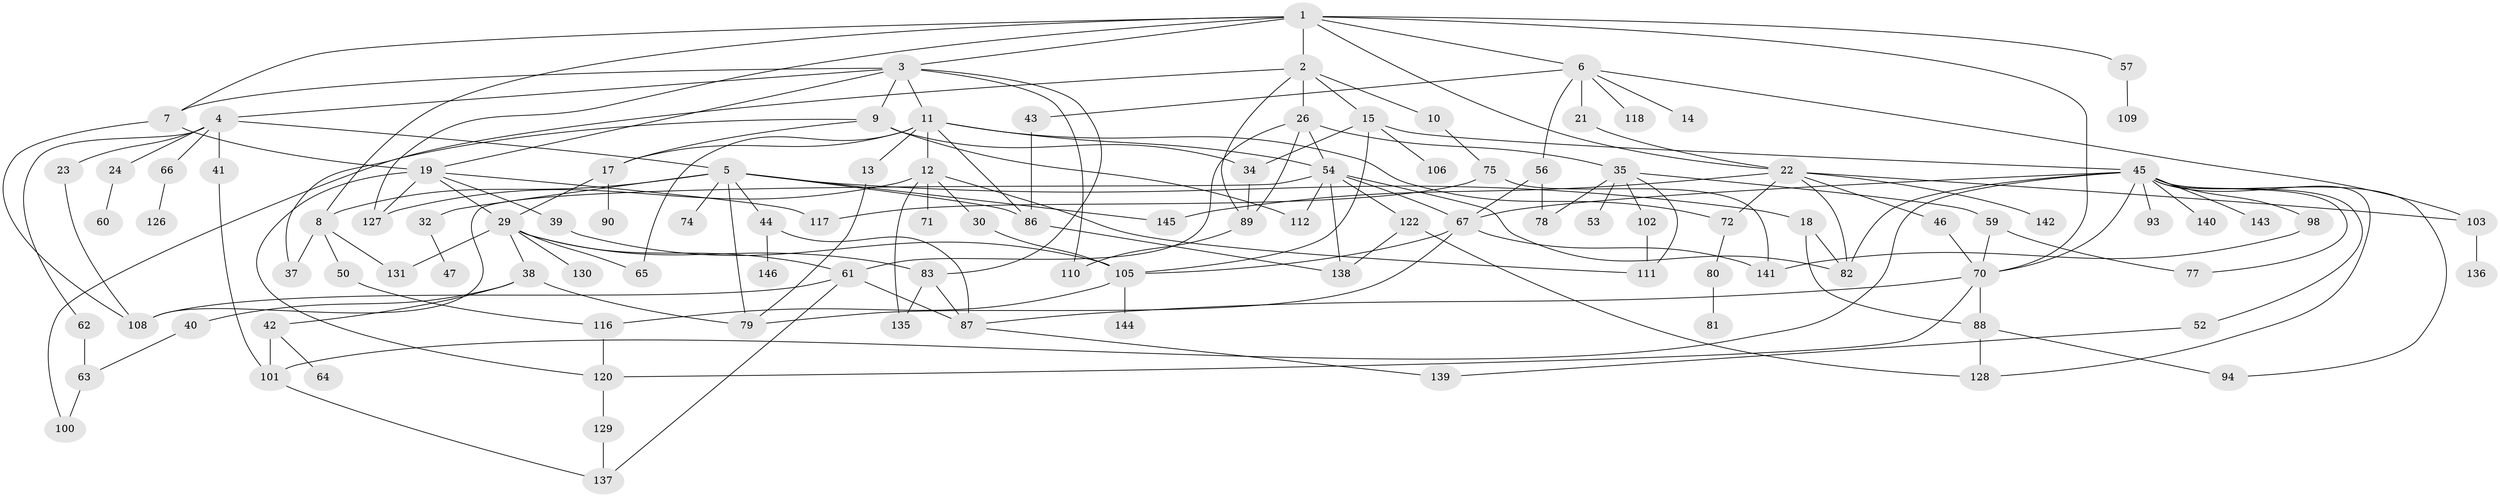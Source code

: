 // Generated by graph-tools (version 1.1) at 2025/51/02/27/25 19:51:37]
// undirected, 108 vertices, 175 edges
graph export_dot {
graph [start="1"]
  node [color=gray90,style=filled];
  1 [super="+132"];
  2 [super="+73"];
  3;
  4 [super="+16"];
  5 [super="+33"];
  6 [super="+51"];
  7;
  8 [super="+31"];
  9 [super="+99"];
  10 [super="+115"];
  11 [super="+28"];
  12 [super="+84"];
  13;
  14 [super="+104"];
  15 [super="+27"];
  17 [super="+133"];
  18 [super="+55"];
  19 [super="+20"];
  21;
  22 [super="+25"];
  23;
  24;
  26 [super="+36"];
  29 [super="+76"];
  30;
  32 [super="+96"];
  34 [super="+124"];
  35 [super="+69"];
  37;
  38;
  39;
  40;
  41;
  42 [super="+58"];
  43;
  44 [super="+48"];
  45 [super="+49"];
  46 [super="+68"];
  47;
  50;
  52;
  53;
  54 [super="+97"];
  56;
  57 [super="+85"];
  59 [super="+92"];
  60;
  61 [super="+125"];
  62;
  63;
  64;
  65;
  66;
  67 [super="+107"];
  70 [super="+113"];
  71;
  72;
  74;
  75;
  77;
  78;
  79;
  80;
  81;
  82 [super="+119"];
  83 [super="+95"];
  86;
  87 [super="+123"];
  88;
  89 [super="+91"];
  90;
  93;
  94;
  98;
  100;
  101 [super="+121"];
  102;
  103 [super="+147"];
  105 [super="+114"];
  106;
  108;
  109;
  110;
  111 [super="+149"];
  112;
  116;
  117;
  118;
  120 [super="+134"];
  122;
  126;
  127;
  128;
  129;
  130;
  131;
  135;
  136;
  137;
  138 [super="+148"];
  139;
  140;
  141;
  142;
  143;
  144;
  145;
  146;
  1 -- 2;
  1 -- 3;
  1 -- 6;
  1 -- 57;
  1 -- 127;
  1 -- 7;
  1 -- 8;
  1 -- 22;
  1 -- 70;
  2 -- 10;
  2 -- 15;
  2 -- 26;
  2 -- 89;
  2 -- 37;
  3 -- 4;
  3 -- 7;
  3 -- 9;
  3 -- 11;
  3 -- 110;
  3 -- 83;
  3 -- 19;
  4 -- 5;
  4 -- 23;
  4 -- 24;
  4 -- 62;
  4 -- 41 [weight=2];
  4 -- 66;
  5 -- 8;
  5 -- 18;
  5 -- 32;
  5 -- 74;
  5 -- 86;
  5 -- 145;
  5 -- 44;
  5 -- 79;
  6 -- 14;
  6 -- 21;
  6 -- 43;
  6 -- 103;
  6 -- 56;
  6 -- 118;
  7 -- 19;
  7 -- 108;
  8 -- 50;
  8 -- 131;
  8 -- 37;
  9 -- 34;
  9 -- 100;
  9 -- 112;
  9 -- 17;
  10 -- 75;
  11 -- 12;
  11 -- 13;
  11 -- 17;
  11 -- 65;
  11 -- 54;
  11 -- 72;
  11 -- 86;
  12 -- 30;
  12 -- 71;
  12 -- 135;
  12 -- 127;
  12 -- 111;
  13 -- 79;
  15 -- 45;
  15 -- 105;
  15 -- 106;
  15 -- 34;
  17 -- 90;
  17 -- 29;
  18 -- 88;
  18 -- 82;
  19 -- 29;
  19 -- 117;
  19 -- 127;
  19 -- 120;
  19 -- 39;
  21 -- 22;
  22 -- 46;
  22 -- 142;
  22 -- 145;
  22 -- 72;
  22 -- 82;
  22 -- 103;
  23 -- 108;
  24 -- 60;
  26 -- 35;
  26 -- 61;
  26 -- 54;
  26 -- 89;
  29 -- 38;
  29 -- 131;
  29 -- 65;
  29 -- 130;
  29 -- 83;
  29 -- 61;
  30 -- 105;
  32 -- 47;
  34 -- 89;
  35 -- 53;
  35 -- 59;
  35 -- 111;
  35 -- 78;
  35 -- 102;
  38 -- 40;
  38 -- 42;
  38 -- 79;
  39 -- 105;
  40 -- 63;
  41 -- 101;
  42 -- 64;
  42 -- 101;
  43 -- 86;
  44 -- 87;
  44 -- 146;
  45 -- 93;
  45 -- 98;
  45 -- 101;
  45 -- 140;
  45 -- 143;
  45 -- 70;
  45 -- 128;
  45 -- 82;
  45 -- 67;
  45 -- 77;
  45 -- 52;
  45 -- 94;
  46 -- 70;
  50 -- 116;
  52 -- 139;
  54 -- 67;
  54 -- 122;
  54 -- 108;
  54 -- 112;
  54 -- 82;
  54 -- 138;
  56 -- 67;
  56 -- 78;
  57 -- 109;
  59 -- 70;
  59 -- 77;
  61 -- 108;
  61 -- 137;
  61 -- 87;
  62 -- 63;
  63 -- 100;
  66 -- 126;
  67 -- 79;
  67 -- 105;
  67 -- 141;
  70 -- 88;
  70 -- 87;
  70 -- 120;
  72 -- 80;
  75 -- 141;
  75 -- 117;
  80 -- 81;
  83 -- 135;
  83 -- 87;
  86 -- 138;
  87 -- 139;
  88 -- 128;
  88 -- 94;
  89 -- 110;
  98 -- 141;
  101 -- 137;
  102 -- 111;
  103 -- 136;
  105 -- 116;
  105 -- 144;
  116 -- 120;
  120 -- 129;
  122 -- 138;
  122 -- 128;
  129 -- 137;
}
